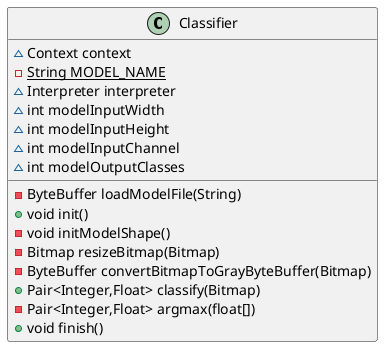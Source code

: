 @startuml
class Classifier {
~ Context context
- {static} String MODEL_NAME
~ Interpreter interpreter
~ int modelInputWidth
~ int modelInputHeight
~ int modelInputChannel
~ int modelOutputClasses
- ByteBuffer loadModelFile(String)
+ void init()
- void initModelShape()
- Bitmap resizeBitmap(Bitmap)
- ByteBuffer convertBitmapToGrayByteBuffer(Bitmap)
+ Pair<Integer,Float> classify(Bitmap)
- Pair<Integer,Float> argmax(float[])
+ void finish()
}
@enduml